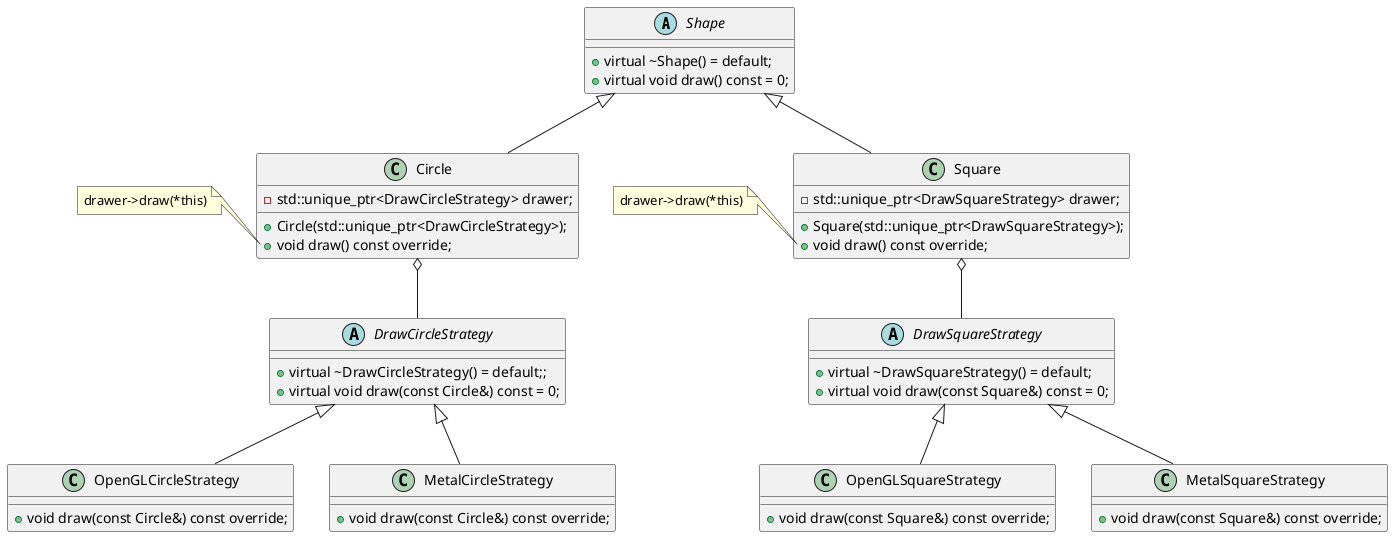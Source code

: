 @startuml

abstract class Shape {
  + virtual ~Shape() = default;
  + virtual void draw() const = 0;
}

class Circle {
  + Circle(std::unique_ptr<DrawCircleStrategy>);
  + void draw() const override;
  - std::unique_ptr<DrawCircleStrategy> drawer;
}

class Square {
  + Square(std::unique_ptr<DrawSquareStrategy>);
  + void draw() const override;
  - std::unique_ptr<DrawSquareStrategy> drawer;
}

abstract class DrawCircleStrategy {
  + virtual ~DrawCircleStrategy() = default;;
  + virtual void draw(const Circle&) const = 0;
}

class OpenGLCircleStrategy {
  + void draw(const Circle&) const override;
}

class MetalCircleStrategy {
  + void draw(const Circle&) const override;
}

abstract class DrawSquareStrategy {
  + virtual ~DrawSquareStrategy() = default;
  + virtual void draw(const Square&) const = 0;
}

class OpenGLSquareStrategy {
  + void draw(const Square&) const override;
}

class MetalSquareStrategy {
  + void draw(const Square&) const override;
}

Shape <|-- Circle
Shape <|-- Square

Circle o-- DrawCircleStrategy
Square o-- DrawSquareStrategy

DrawCircleStrategy <|-- OpenGLCircleStrategy
DrawSquareStrategy <|-- OpenGLSquareStrategy

DrawCircleStrategy <|-- MetalCircleStrategy
DrawSquareStrategy <|-- MetalSquareStrategy

note left of Circle::draw()
    drawer->draw(*this)
end note

note left of Square::draw()
    drawer->draw(*this)
end note

@enduml

